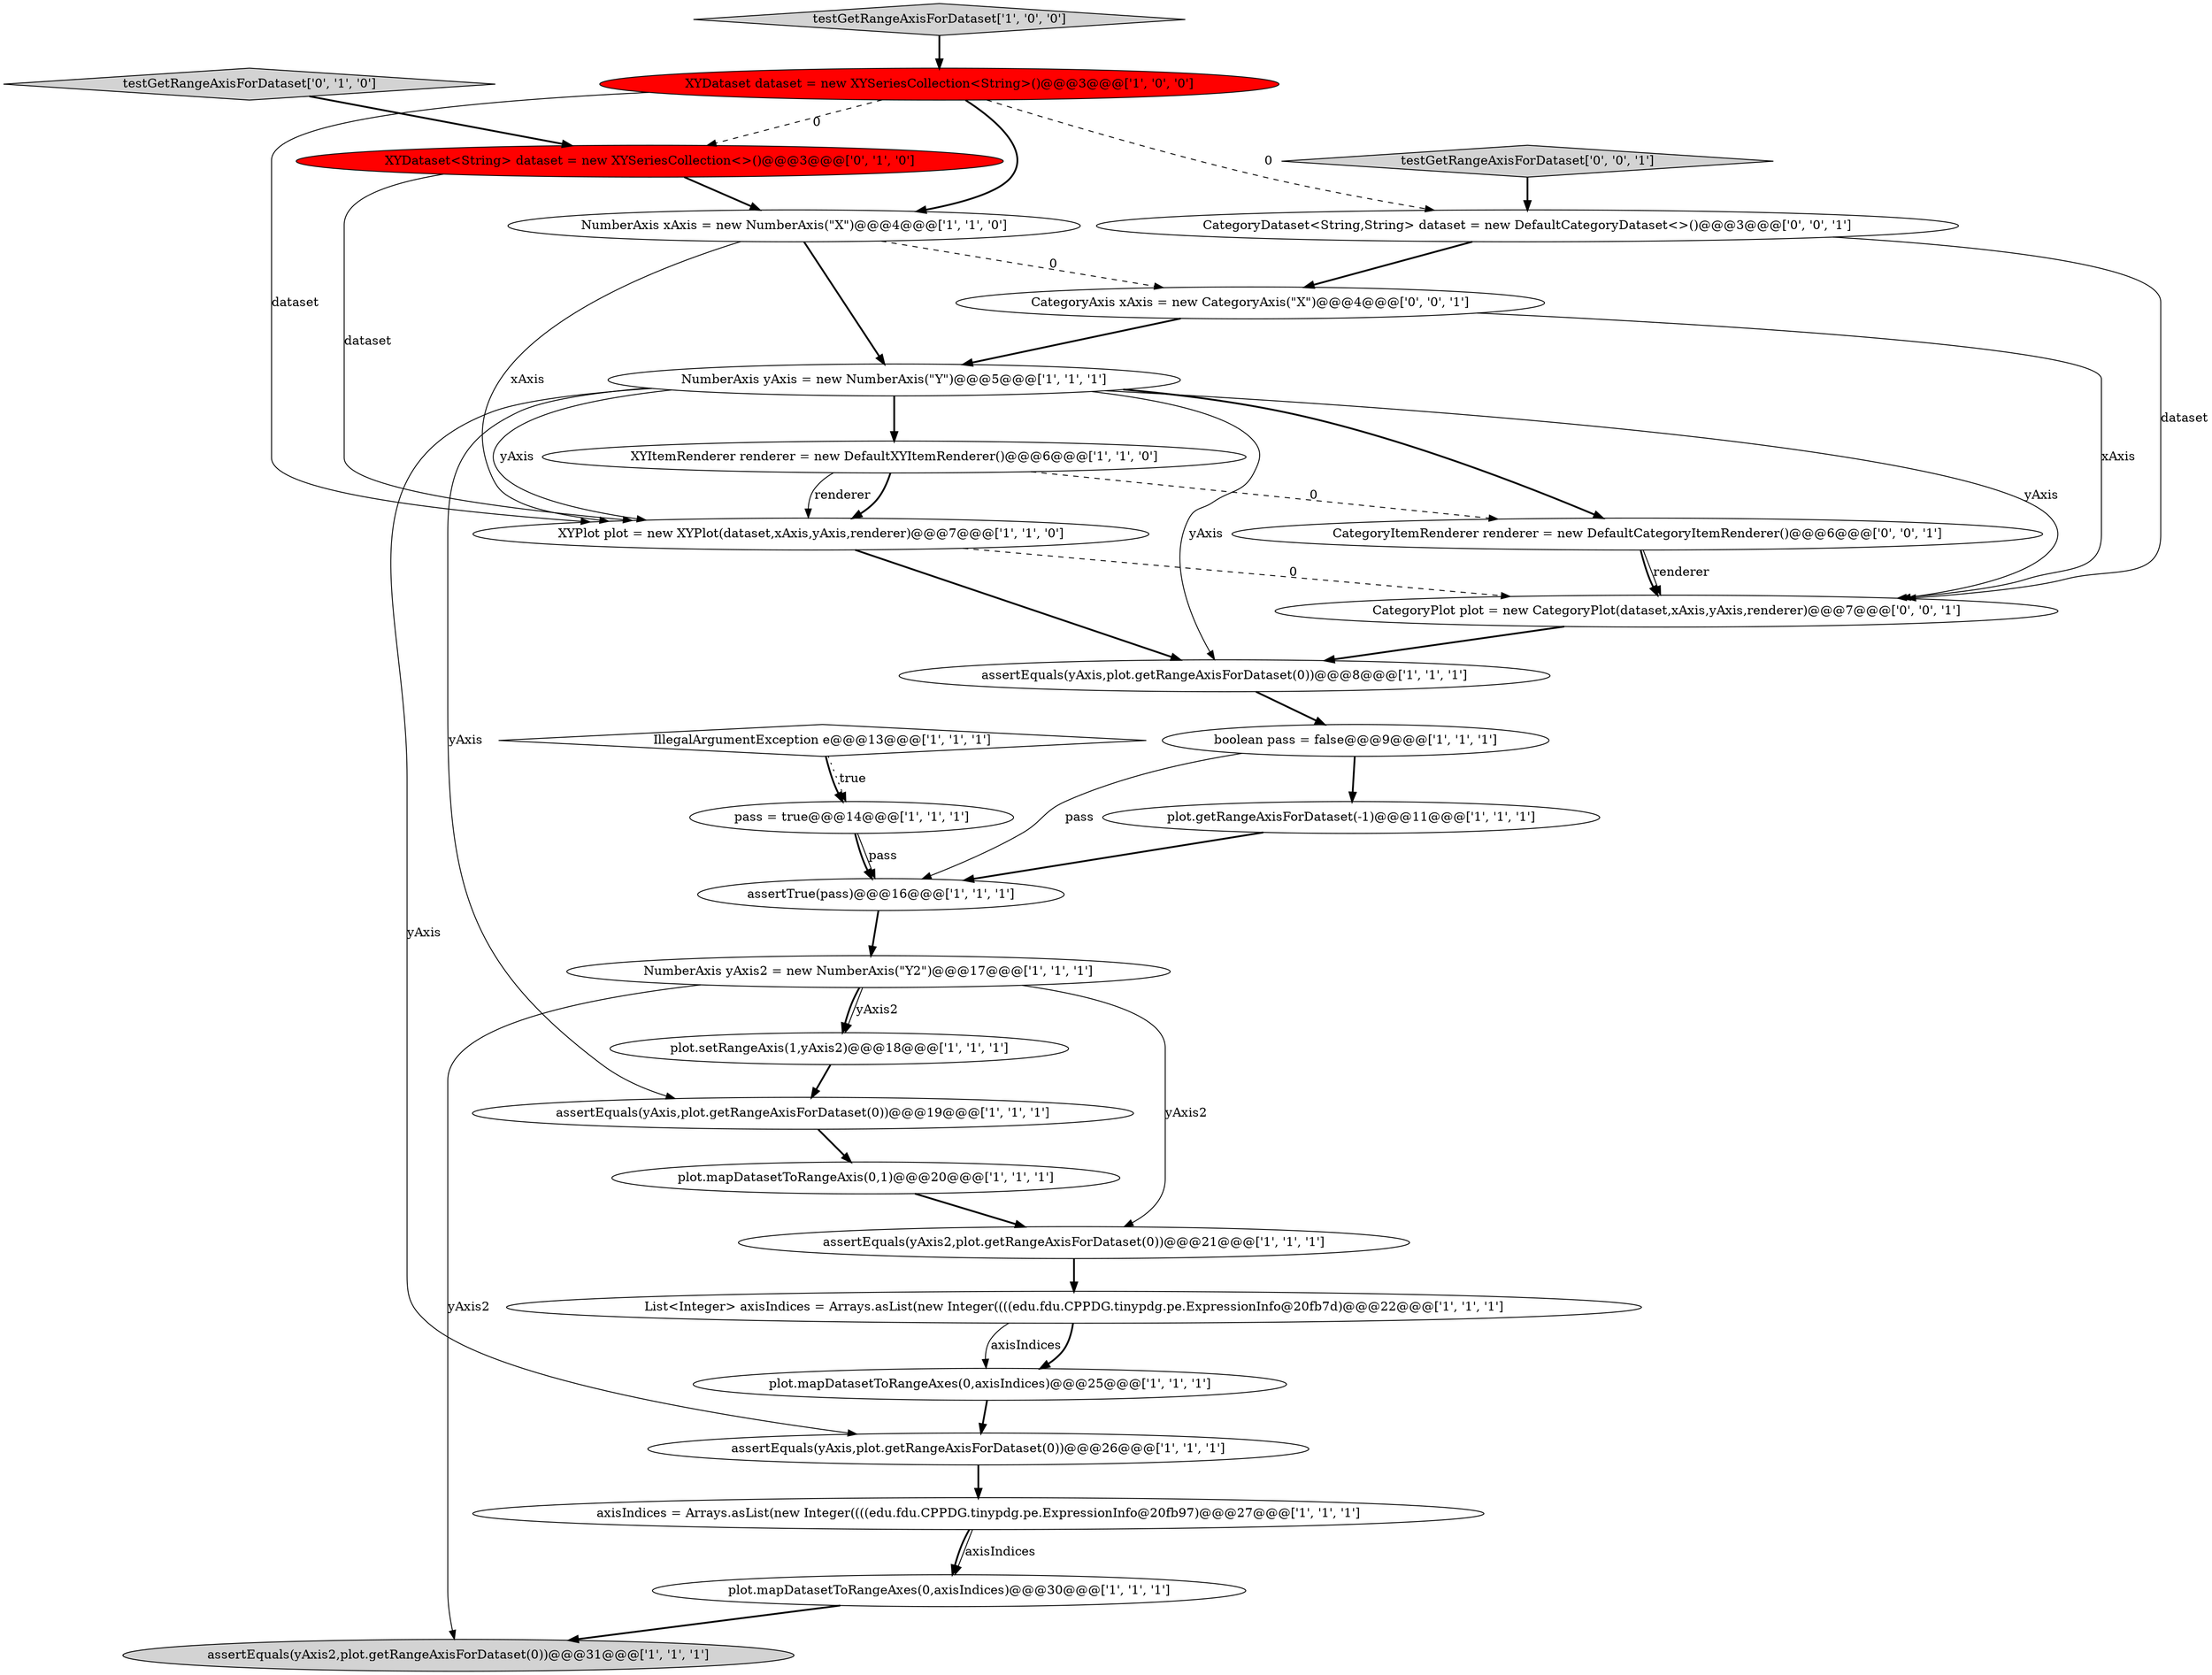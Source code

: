 digraph {
12 [style = filled, label = "plot.mapDatasetToRangeAxis(0,1)@@@20@@@['1', '1', '1']", fillcolor = white, shape = ellipse image = "AAA0AAABBB1BBB"];
4 [style = filled, label = "assertEquals(yAxis,plot.getRangeAxisForDataset(0))@@@8@@@['1', '1', '1']", fillcolor = white, shape = ellipse image = "AAA0AAABBB1BBB"];
5 [style = filled, label = "pass = true@@@14@@@['1', '1', '1']", fillcolor = white, shape = ellipse image = "AAA0AAABBB1BBB"];
9 [style = filled, label = "assertEquals(yAxis2,plot.getRangeAxisForDataset(0))@@@21@@@['1', '1', '1']", fillcolor = white, shape = ellipse image = "AAA0AAABBB1BBB"];
22 [style = filled, label = "NumberAxis xAxis = new NumberAxis(\"X\")@@@4@@@['1', '1', '0']", fillcolor = white, shape = ellipse image = "AAA0AAABBB1BBB"];
15 [style = filled, label = "plot.mapDatasetToRangeAxes(0,axisIndices)@@@25@@@['1', '1', '1']", fillcolor = white, shape = ellipse image = "AAA0AAABBB1BBB"];
10 [style = filled, label = "axisIndices = Arrays.asList(new Integer((((edu.fdu.CPPDG.tinypdg.pe.ExpressionInfo@20fb97)@@@27@@@['1', '1', '1']", fillcolor = white, shape = ellipse image = "AAA0AAABBB1BBB"];
28 [style = filled, label = "testGetRangeAxisForDataset['0', '0', '1']", fillcolor = lightgray, shape = diamond image = "AAA0AAABBB3BBB"];
23 [style = filled, label = "testGetRangeAxisForDataset['0', '1', '0']", fillcolor = lightgray, shape = diamond image = "AAA0AAABBB2BBB"];
16 [style = filled, label = "plot.setRangeAxis(1,yAxis2)@@@18@@@['1', '1', '1']", fillcolor = white, shape = ellipse image = "AAA0AAABBB1BBB"];
26 [style = filled, label = "CategoryPlot plot = new CategoryPlot(dataset,xAxis,yAxis,renderer)@@@7@@@['0', '0', '1']", fillcolor = white, shape = ellipse image = "AAA0AAABBB3BBB"];
25 [style = filled, label = "CategoryDataset<String,String> dataset = new DefaultCategoryDataset<>()@@@3@@@['0', '0', '1']", fillcolor = white, shape = ellipse image = "AAA0AAABBB3BBB"];
11 [style = filled, label = "plot.getRangeAxisForDataset(-1)@@@11@@@['1', '1', '1']", fillcolor = white, shape = ellipse image = "AAA0AAABBB1BBB"];
24 [style = filled, label = "XYDataset<String> dataset = new XYSeriesCollection<>()@@@3@@@['0', '1', '0']", fillcolor = red, shape = ellipse image = "AAA1AAABBB2BBB"];
2 [style = filled, label = "XYPlot plot = new XYPlot(dataset,xAxis,yAxis,renderer)@@@7@@@['1', '1', '0']", fillcolor = white, shape = ellipse image = "AAA0AAABBB1BBB"];
3 [style = filled, label = "NumberAxis yAxis = new NumberAxis(\"Y\")@@@5@@@['1', '1', '1']", fillcolor = white, shape = ellipse image = "AAA0AAABBB1BBB"];
18 [style = filled, label = "boolean pass = false@@@9@@@['1', '1', '1']", fillcolor = white, shape = ellipse image = "AAA0AAABBB1BBB"];
19 [style = filled, label = "IllegalArgumentException e@@@13@@@['1', '1', '1']", fillcolor = white, shape = diamond image = "AAA0AAABBB1BBB"];
0 [style = filled, label = "XYItemRenderer renderer = new DefaultXYItemRenderer()@@@6@@@['1', '1', '0']", fillcolor = white, shape = ellipse image = "AAA0AAABBB1BBB"];
7 [style = filled, label = "assertEquals(yAxis,plot.getRangeAxisForDataset(0))@@@19@@@['1', '1', '1']", fillcolor = white, shape = ellipse image = "AAA0AAABBB1BBB"];
20 [style = filled, label = "XYDataset dataset = new XYSeriesCollection<String>()@@@3@@@['1', '0', '0']", fillcolor = red, shape = ellipse image = "AAA1AAABBB1BBB"];
6 [style = filled, label = "List<Integer> axisIndices = Arrays.asList(new Integer((((edu.fdu.CPPDG.tinypdg.pe.ExpressionInfo@20fb7d)@@@22@@@['1', '1', '1']", fillcolor = white, shape = ellipse image = "AAA0AAABBB1BBB"];
1 [style = filled, label = "assertEquals(yAxis2,plot.getRangeAxisForDataset(0))@@@31@@@['1', '1', '1']", fillcolor = lightgray, shape = ellipse image = "AAA0AAABBB1BBB"];
14 [style = filled, label = "testGetRangeAxisForDataset['1', '0', '0']", fillcolor = lightgray, shape = diamond image = "AAA0AAABBB1BBB"];
21 [style = filled, label = "plot.mapDatasetToRangeAxes(0,axisIndices)@@@30@@@['1', '1', '1']", fillcolor = white, shape = ellipse image = "AAA0AAABBB1BBB"];
8 [style = filled, label = "NumberAxis yAxis2 = new NumberAxis(\"Y2\")@@@17@@@['1', '1', '1']", fillcolor = white, shape = ellipse image = "AAA0AAABBB1BBB"];
27 [style = filled, label = "CategoryItemRenderer renderer = new DefaultCategoryItemRenderer()@@@6@@@['0', '0', '1']", fillcolor = white, shape = ellipse image = "AAA0AAABBB3BBB"];
13 [style = filled, label = "assertEquals(yAxis,plot.getRangeAxisForDataset(0))@@@26@@@['1', '1', '1']", fillcolor = white, shape = ellipse image = "AAA0AAABBB1BBB"];
17 [style = filled, label = "assertTrue(pass)@@@16@@@['1', '1', '1']", fillcolor = white, shape = ellipse image = "AAA0AAABBB1BBB"];
29 [style = filled, label = "CategoryAxis xAxis = new CategoryAxis(\"X\")@@@4@@@['0', '0', '1']", fillcolor = white, shape = ellipse image = "AAA0AAABBB3BBB"];
17->8 [style = bold, label=""];
8->16 [style = bold, label=""];
13->10 [style = bold, label=""];
27->26 [style = solid, label="renderer"];
25->26 [style = solid, label="dataset"];
15->13 [style = bold, label=""];
10->21 [style = solid, label="axisIndices"];
3->2 [style = solid, label="yAxis"];
8->16 [style = solid, label="yAxis2"];
7->12 [style = bold, label=""];
6->15 [style = solid, label="axisIndices"];
3->7 [style = solid, label="yAxis"];
29->3 [style = bold, label=""];
0->2 [style = bold, label=""];
18->11 [style = bold, label=""];
0->2 [style = solid, label="renderer"];
16->7 [style = bold, label=""];
22->29 [style = dashed, label="0"];
4->18 [style = bold, label=""];
8->9 [style = solid, label="yAxis2"];
10->21 [style = bold, label=""];
3->4 [style = solid, label="yAxis"];
25->29 [style = bold, label=""];
0->27 [style = dashed, label="0"];
12->9 [style = bold, label=""];
5->17 [style = bold, label=""];
2->4 [style = bold, label=""];
24->22 [style = bold, label=""];
26->4 [style = bold, label=""];
20->2 [style = solid, label="dataset"];
6->15 [style = bold, label=""];
3->0 [style = bold, label=""];
9->6 [style = bold, label=""];
20->22 [style = bold, label=""];
3->27 [style = bold, label=""];
3->13 [style = solid, label="yAxis"];
22->3 [style = bold, label=""];
19->5 [style = bold, label=""];
23->24 [style = bold, label=""];
20->25 [style = dashed, label="0"];
20->24 [style = dashed, label="0"];
21->1 [style = bold, label=""];
24->2 [style = solid, label="dataset"];
5->17 [style = solid, label="pass"];
29->26 [style = solid, label="xAxis"];
19->5 [style = dotted, label="true"];
28->25 [style = bold, label=""];
11->17 [style = bold, label=""];
3->26 [style = solid, label="yAxis"];
18->17 [style = solid, label="pass"];
2->26 [style = dashed, label="0"];
22->2 [style = solid, label="xAxis"];
8->1 [style = solid, label="yAxis2"];
14->20 [style = bold, label=""];
27->26 [style = bold, label=""];
}
